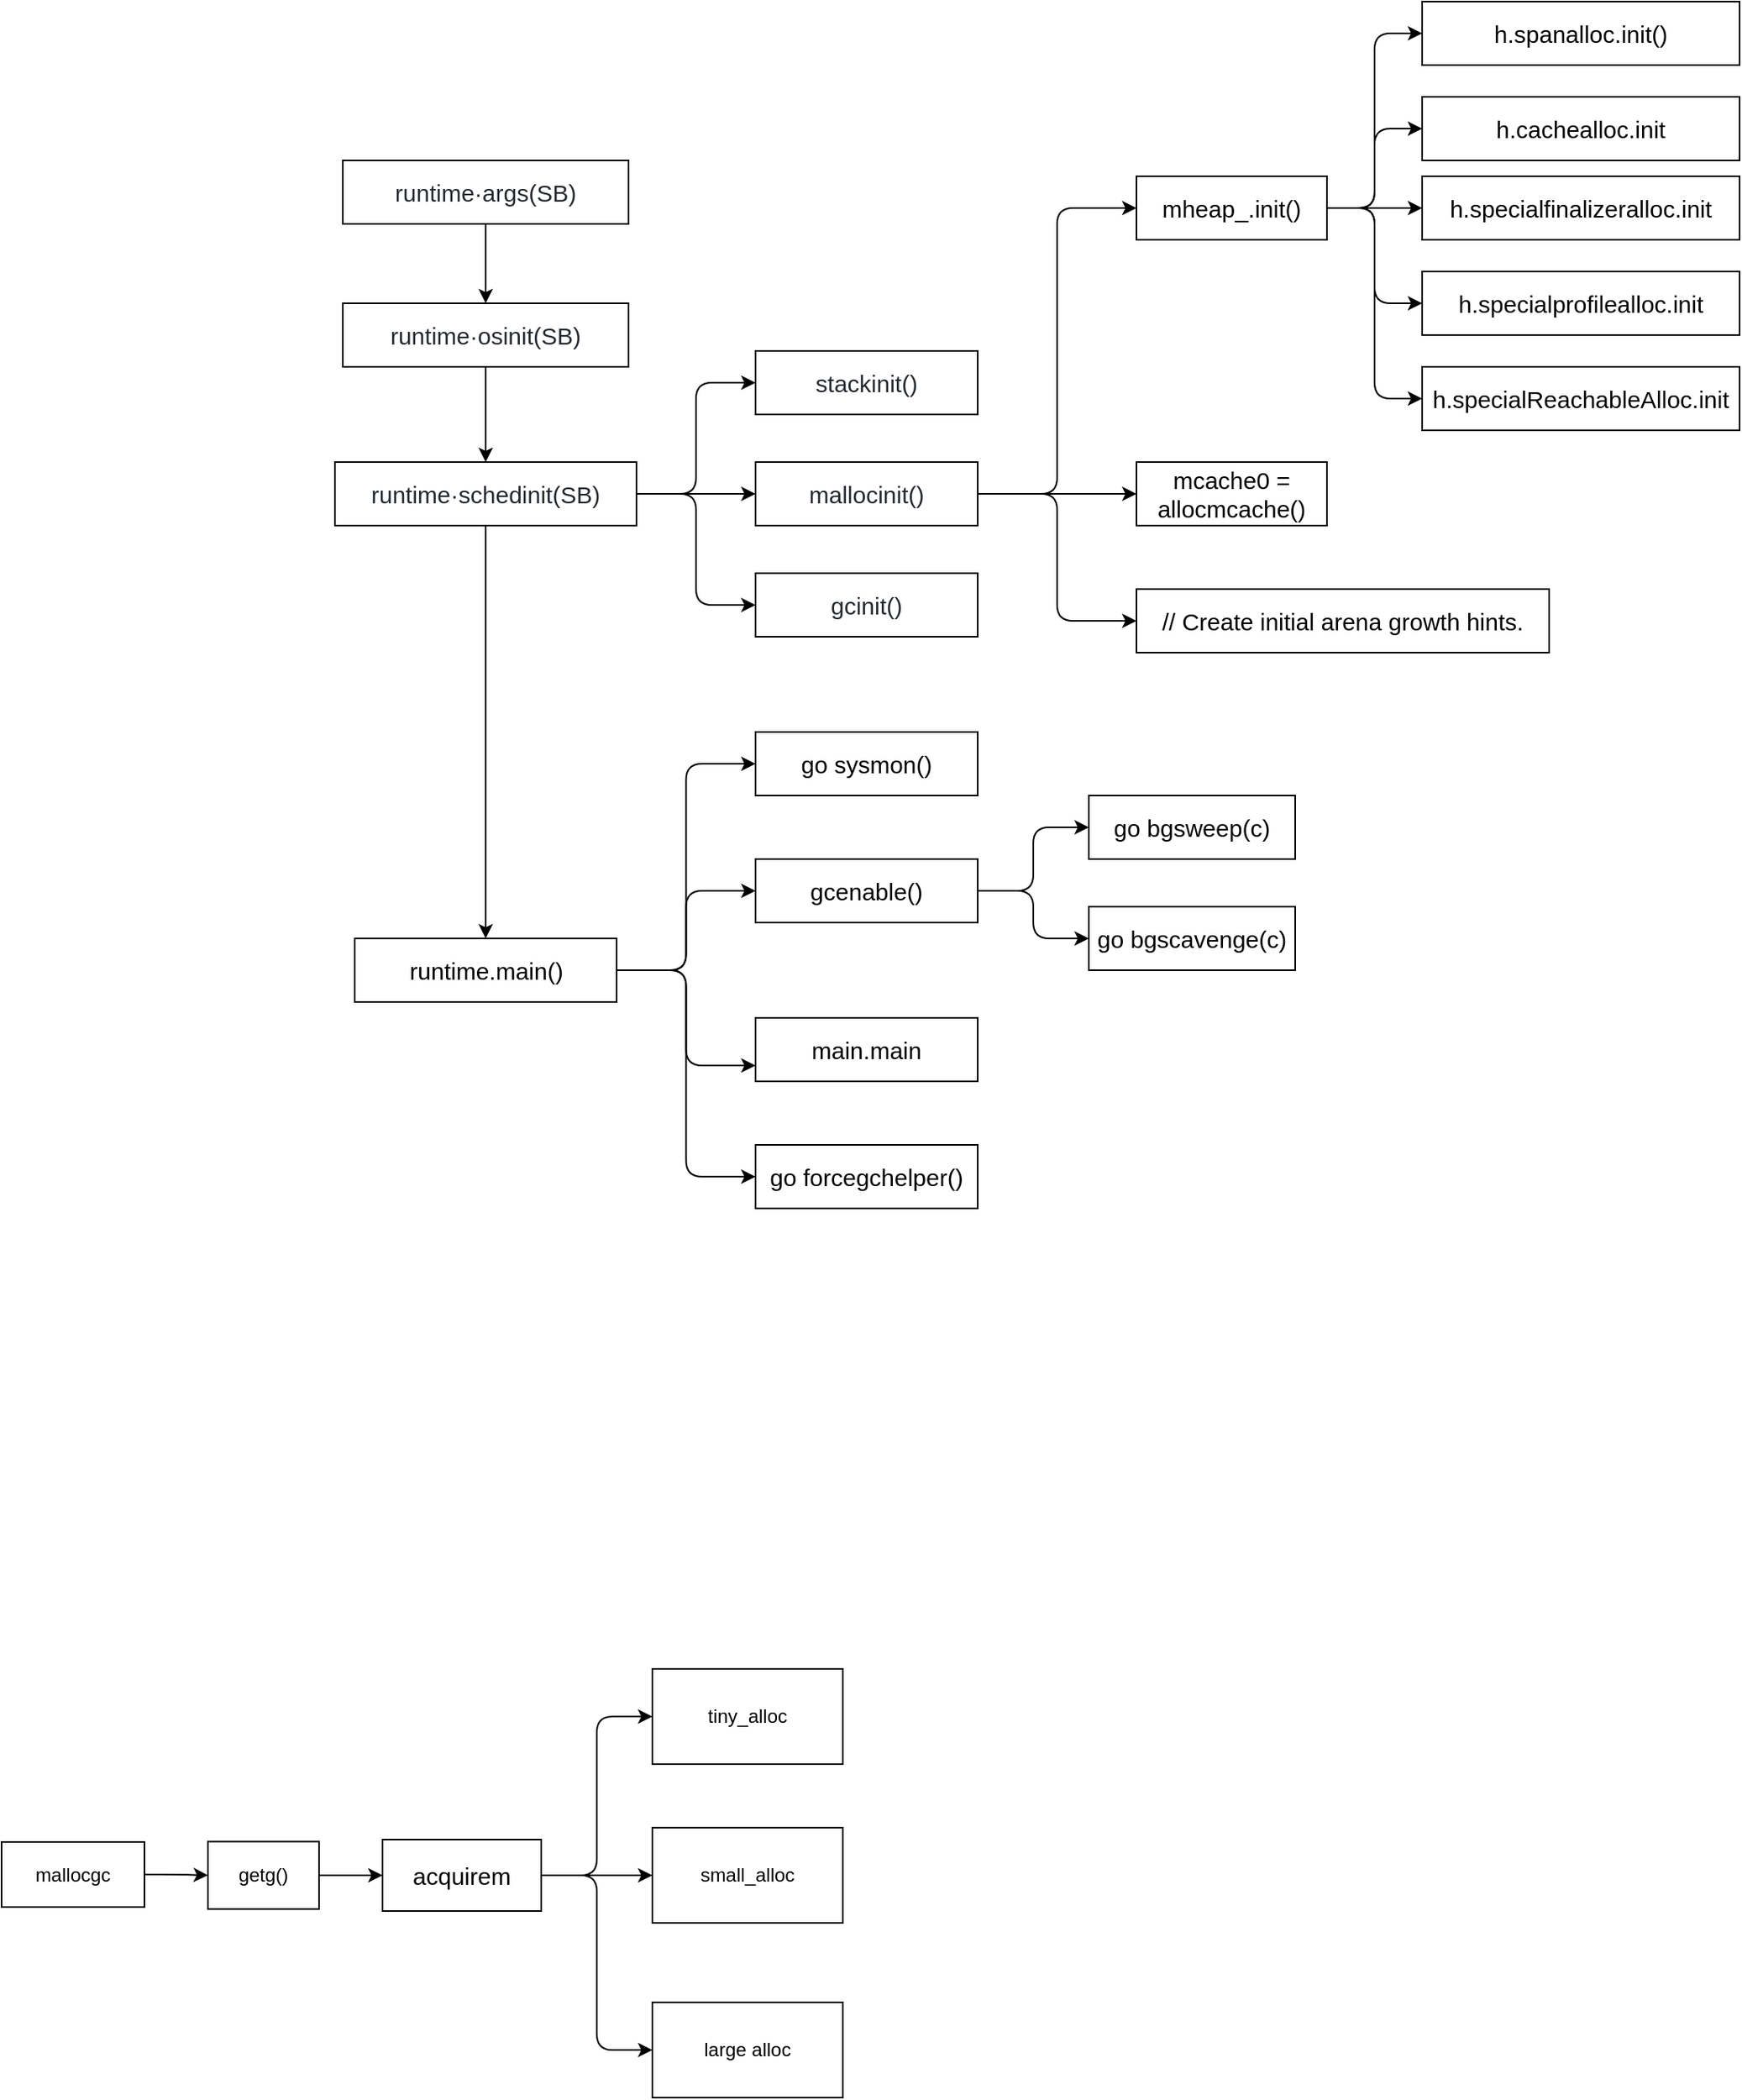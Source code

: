 <mxfile version="20.8.20" type="github" pages="2">
  <diagram name="bootstrap" id="98oqeY-ITSY8djm6jebU">
    <mxGraphModel dx="1187" dy="760" grid="1" gridSize="10" guides="1" tooltips="1" connect="1" arrows="1" fold="1" page="1" pageScale="1" pageWidth="3300" pageHeight="4681" math="0" shadow="0">
      <root>
        <mxCell id="0" />
        <mxCell id="1" parent="0" />
        <mxCell id="ukLHQ4DrEaLfvIWiOJtH-3" style="edgeStyle=orthogonalEdgeStyle;rounded=0;orthogonalLoop=1;jettySize=auto;html=1;exitX=0.5;exitY=1;exitDx=0;exitDy=0;fontFamily=Helvetica;fontSize=15;" parent="1" source="ukLHQ4DrEaLfvIWiOJtH-1" target="ukLHQ4DrEaLfvIWiOJtH-2" edge="1">
          <mxGeometry relative="1" as="geometry" />
        </mxCell>
        <mxCell id="ukLHQ4DrEaLfvIWiOJtH-1" value="&lt;div style=&quot;box-sizing: border-box; font-size: 15px; margin-top: 0px; margin-bottom: 0px; overflow-wrap: normal; padding: 16px; overflow: auto; line-height: 1.45; background-color: var(--color-canvas-subtle); border-radius: 6px; word-break: normal; color: rgb(36, 41, 47); text-align: start;&quot;&gt;runtime·&lt;span style=&quot;box-sizing: border-box; font-size: 15px;&quot; class=&quot;pl-s1&quot;&gt;args&lt;/span&gt;(&lt;span style=&quot;box-sizing: border-box; font-size: 15px;&quot; class=&quot;pl-s1&quot;&gt;SB&lt;/span&gt;)&lt;/div&gt;" style="rounded=0;whiteSpace=wrap;html=1;fontFamily=Helvetica;fontSize=15;" parent="1" vertex="1">
          <mxGeometry x="295" y="350" width="180" height="40" as="geometry" />
        </mxCell>
        <mxCell id="ukLHQ4DrEaLfvIWiOJtH-5" style="edgeStyle=orthogonalEdgeStyle;rounded=0;orthogonalLoop=1;jettySize=auto;html=1;exitX=0.5;exitY=1;exitDx=0;exitDy=0;fontFamily=Helvetica;fontSize=15;" parent="1" source="ukLHQ4DrEaLfvIWiOJtH-2" target="ukLHQ4DrEaLfvIWiOJtH-4" edge="1">
          <mxGeometry relative="1" as="geometry" />
        </mxCell>
        <mxCell id="ukLHQ4DrEaLfvIWiOJtH-2" value="&lt;div style=&quot;box-sizing: border-box; font-size: 15px; margin-top: 0px; margin-bottom: 0px; overflow-wrap: normal; padding: 16px; overflow: auto; line-height: 1.45; background-color: var(--color-canvas-subtle); border-radius: 6px; word-break: normal; color: rgb(36, 41, 47); text-align: start;&quot;&gt;runtime·&lt;span style=&quot;box-sizing: border-box; font-size: 15px;&quot; class=&quot;pl-s1&quot;&gt;osinit&lt;/span&gt;(&lt;span style=&quot;box-sizing: border-box; font-size: 15px;&quot; class=&quot;pl-s1&quot;&gt;SB&lt;/span&gt;)&lt;/div&gt;" style="rounded=0;whiteSpace=wrap;html=1;fontFamily=Helvetica;fontSize=15;" parent="1" vertex="1">
          <mxGeometry x="295" y="440" width="180" height="40" as="geometry" />
        </mxCell>
        <mxCell id="ukLHQ4DrEaLfvIWiOJtH-9" style="edgeStyle=orthogonalEdgeStyle;rounded=1;orthogonalLoop=1;jettySize=auto;html=1;exitX=1;exitY=0.5;exitDx=0;exitDy=0;entryX=0;entryY=0.5;entryDx=0;entryDy=0;fontFamily=Helvetica;fontSize=15;" parent="1" source="ukLHQ4DrEaLfvIWiOJtH-4" target="ukLHQ4DrEaLfvIWiOJtH-6" edge="1">
          <mxGeometry relative="1" as="geometry" />
        </mxCell>
        <mxCell id="ukLHQ4DrEaLfvIWiOJtH-10" style="edgeStyle=orthogonalEdgeStyle;rounded=1;orthogonalLoop=1;jettySize=auto;html=1;exitX=1;exitY=0.5;exitDx=0;exitDy=0;entryX=0;entryY=0.5;entryDx=0;entryDy=0;fontFamily=Helvetica;fontSize=15;" parent="1" source="ukLHQ4DrEaLfvIWiOJtH-4" target="ukLHQ4DrEaLfvIWiOJtH-7" edge="1">
          <mxGeometry relative="1" as="geometry" />
        </mxCell>
        <mxCell id="ukLHQ4DrEaLfvIWiOJtH-11" style="edgeStyle=orthogonalEdgeStyle;rounded=1;orthogonalLoop=1;jettySize=auto;html=1;exitX=1;exitY=0.5;exitDx=0;exitDy=0;entryX=0;entryY=0.5;entryDx=0;entryDy=0;fontFamily=Helvetica;fontSize=15;" parent="1" source="ukLHQ4DrEaLfvIWiOJtH-4" target="ukLHQ4DrEaLfvIWiOJtH-8" edge="1">
          <mxGeometry relative="1" as="geometry" />
        </mxCell>
        <mxCell id="ukLHQ4DrEaLfvIWiOJtH-13" style="edgeStyle=orthogonalEdgeStyle;rounded=1;orthogonalLoop=1;jettySize=auto;html=1;exitX=0.5;exitY=1;exitDx=0;exitDy=0;fontFamily=Helvetica;fontSize=15;" parent="1" source="ukLHQ4DrEaLfvIWiOJtH-4" target="ukLHQ4DrEaLfvIWiOJtH-12" edge="1">
          <mxGeometry relative="1" as="geometry" />
        </mxCell>
        <mxCell id="ukLHQ4DrEaLfvIWiOJtH-4" value="&lt;div style=&quot;box-sizing: border-box; font-size: 15px; margin-top: 0px; margin-bottom: 0px; overflow-wrap: normal; padding: 16px; overflow: auto; line-height: 1.45; background-color: var(--color-canvas-subtle); border-radius: 6px; word-break: normal; color: rgb(36, 41, 47); text-align: start;&quot;&gt;runtime·&lt;span style=&quot;box-sizing: border-box; font-size: 15px;&quot; class=&quot;pl-s1&quot;&gt;schedinit&lt;/span&gt;(&lt;span style=&quot;box-sizing: border-box; font-size: 15px;&quot; class=&quot;pl-s1&quot;&gt;SB&lt;/span&gt;)&lt;/div&gt;" style="rounded=0;whiteSpace=wrap;html=1;fontFamily=Helvetica;fontSize=15;" parent="1" vertex="1">
          <mxGeometry x="290" y="540" width="190" height="40" as="geometry" />
        </mxCell>
        <mxCell id="ukLHQ4DrEaLfvIWiOJtH-6" value="&lt;div style=&quot;box-sizing: border-box; font-size: 15px; margin-top: 0px; margin-bottom: 0px; overflow-wrap: normal; padding: 16px; overflow: auto; line-height: 1.45; background-color: var(--color-canvas-subtle); border-radius: 6px; word-break: normal; color: rgb(36, 41, 47); text-align: start;&quot;&gt;stackinit()&lt;/div&gt;" style="rounded=0;whiteSpace=wrap;html=1;fontFamily=Helvetica;fontSize=15;" parent="1" vertex="1">
          <mxGeometry x="555" y="470" width="140" height="40" as="geometry" />
        </mxCell>
        <mxCell id="w-b6oycnFhFjx-EteENA-2" style="edgeStyle=orthogonalEdgeStyle;rounded=1;orthogonalLoop=1;jettySize=auto;html=1;exitX=1;exitY=0.5;exitDx=0;exitDy=0;entryX=0;entryY=0.5;entryDx=0;entryDy=0;fontFamily=Helvetica;fontSize=15;" parent="1" source="ukLHQ4DrEaLfvIWiOJtH-7" target="w-b6oycnFhFjx-EteENA-1" edge="1">
          <mxGeometry relative="1" as="geometry" />
        </mxCell>
        <mxCell id="w-b6oycnFhFjx-EteENA-4" style="edgeStyle=orthogonalEdgeStyle;rounded=1;orthogonalLoop=1;jettySize=auto;html=1;exitX=1;exitY=0.5;exitDx=0;exitDy=0;entryX=0;entryY=0.5;entryDx=0;entryDy=0;fontFamily=Helvetica;fontSize=15;" parent="1" source="ukLHQ4DrEaLfvIWiOJtH-7" target="w-b6oycnFhFjx-EteENA-3" edge="1">
          <mxGeometry relative="1" as="geometry" />
        </mxCell>
        <mxCell id="w-b6oycnFhFjx-EteENA-6" style="edgeStyle=orthogonalEdgeStyle;rounded=1;orthogonalLoop=1;jettySize=auto;html=1;exitX=1;exitY=0.5;exitDx=0;exitDy=0;entryX=0;entryY=0.5;entryDx=0;entryDy=0;fontFamily=Helvetica;fontSize=15;" parent="1" source="ukLHQ4DrEaLfvIWiOJtH-7" target="w-b6oycnFhFjx-EteENA-5" edge="1">
          <mxGeometry relative="1" as="geometry" />
        </mxCell>
        <mxCell id="ukLHQ4DrEaLfvIWiOJtH-7" value="&lt;div style=&quot;box-sizing: border-box; font-size: 15px; margin-top: 0px; margin-bottom: 0px; overflow-wrap: normal; padding: 16px; overflow: auto; line-height: 1.45; background-color: var(--color-canvas-subtle); border-radius: 6px; word-break: normal; color: rgb(36, 41, 47); text-align: start;&quot;&gt;&lt;div style=&quot;box-sizing: border-box; margin-top: 0px; margin-bottom: 0px; overflow-wrap: normal; padding: 16px; overflow: auto; line-height: 1.45; background-color: var(--color-canvas-subtle); border-radius: 6px; word-break: normal; font-size: 15px;&quot;&gt;mallocinit()&lt;/div&gt;&lt;/div&gt;" style="rounded=0;whiteSpace=wrap;html=1;fontFamily=Helvetica;fontSize=15;" parent="1" vertex="1">
          <mxGeometry x="555" y="540" width="140" height="40" as="geometry" />
        </mxCell>
        <mxCell id="ukLHQ4DrEaLfvIWiOJtH-8" value="&lt;div style=&quot;box-sizing: border-box; font-size: 15px; margin-top: 0px; margin-bottom: 0px; overflow-wrap: normal; padding: 16px; overflow: auto; line-height: 1.45; background-color: var(--color-canvas-subtle); border-radius: 6px; word-break: normal; color: rgb(36, 41, 47); text-align: start;&quot;&gt;&lt;div style=&quot;box-sizing: border-box; margin-top: 0px; margin-bottom: 0px; overflow-wrap: normal; padding: 16px; overflow: auto; line-height: 1.45; background-color: var(--color-canvas-subtle); border-radius: 6px; word-break: normal; font-size: 15px;&quot;&gt;gcinit()&lt;/div&gt;&lt;/div&gt;" style="rounded=0;whiteSpace=wrap;html=1;fontFamily=Helvetica;fontSize=15;" parent="1" vertex="1">
          <mxGeometry x="555" y="610" width="140" height="40" as="geometry" />
        </mxCell>
        <mxCell id="ukLHQ4DrEaLfvIWiOJtH-15" style="edgeStyle=orthogonalEdgeStyle;rounded=1;orthogonalLoop=1;jettySize=auto;html=1;exitX=1;exitY=0.5;exitDx=0;exitDy=0;entryX=0;entryY=0.5;entryDx=0;entryDy=0;fontFamily=Helvetica;fontSize=15;" parent="1" source="ukLHQ4DrEaLfvIWiOJtH-12" target="ukLHQ4DrEaLfvIWiOJtH-14" edge="1">
          <mxGeometry relative="1" as="geometry" />
        </mxCell>
        <mxCell id="ukLHQ4DrEaLfvIWiOJtH-17" style="edgeStyle=orthogonalEdgeStyle;rounded=1;orthogonalLoop=1;jettySize=auto;html=1;exitX=1;exitY=0.5;exitDx=0;exitDy=0;entryX=0;entryY=0.5;entryDx=0;entryDy=0;fontFamily=Helvetica;fontSize=15;" parent="1" source="ukLHQ4DrEaLfvIWiOJtH-12" target="ukLHQ4DrEaLfvIWiOJtH-16" edge="1">
          <mxGeometry relative="1" as="geometry" />
        </mxCell>
        <mxCell id="ukLHQ4DrEaLfvIWiOJtH-19" style="edgeStyle=orthogonalEdgeStyle;rounded=1;orthogonalLoop=1;jettySize=auto;html=1;exitX=1;exitY=0.5;exitDx=0;exitDy=0;entryX=0;entryY=0.5;entryDx=0;entryDy=0;fontFamily=Helvetica;fontSize=15;" parent="1" source="ukLHQ4DrEaLfvIWiOJtH-12" target="ukLHQ4DrEaLfvIWiOJtH-18" edge="1">
          <mxGeometry relative="1" as="geometry" />
        </mxCell>
        <mxCell id="ukLHQ4DrEaLfvIWiOJtH-25" style="edgeStyle=orthogonalEdgeStyle;rounded=1;orthogonalLoop=1;jettySize=auto;html=1;exitX=1;exitY=0.5;exitDx=0;exitDy=0;entryX=0;entryY=0.75;entryDx=0;entryDy=0;fontFamily=Helvetica;fontSize=15;" parent="1" source="ukLHQ4DrEaLfvIWiOJtH-12" target="ukLHQ4DrEaLfvIWiOJtH-24" edge="1">
          <mxGeometry relative="1" as="geometry" />
        </mxCell>
        <mxCell id="ukLHQ4DrEaLfvIWiOJtH-12" value="runtime.main()" style="rounded=0;whiteSpace=wrap;html=1;fontFamily=Helvetica;fontSize=15;" parent="1" vertex="1">
          <mxGeometry x="302.5" y="840" width="165" height="40" as="geometry" />
        </mxCell>
        <mxCell id="ukLHQ4DrEaLfvIWiOJtH-21" style="edgeStyle=orthogonalEdgeStyle;rounded=1;orthogonalLoop=1;jettySize=auto;html=1;exitX=1;exitY=0.5;exitDx=0;exitDy=0;entryX=0;entryY=0.5;entryDx=0;entryDy=0;fontFamily=Helvetica;fontSize=15;" parent="1" source="ukLHQ4DrEaLfvIWiOJtH-14" target="ukLHQ4DrEaLfvIWiOJtH-20" edge="1">
          <mxGeometry relative="1" as="geometry" />
        </mxCell>
        <mxCell id="ukLHQ4DrEaLfvIWiOJtH-23" style="edgeStyle=orthogonalEdgeStyle;rounded=1;orthogonalLoop=1;jettySize=auto;html=1;exitX=1;exitY=0.5;exitDx=0;exitDy=0;entryX=0;entryY=0.5;entryDx=0;entryDy=0;fontFamily=Helvetica;fontSize=15;" parent="1" source="ukLHQ4DrEaLfvIWiOJtH-14" target="ukLHQ4DrEaLfvIWiOJtH-22" edge="1">
          <mxGeometry relative="1" as="geometry" />
        </mxCell>
        <mxCell id="ukLHQ4DrEaLfvIWiOJtH-14" value="gcenable()" style="rounded=0;whiteSpace=wrap;html=1;fontFamily=Helvetica;fontSize=15;" parent="1" vertex="1">
          <mxGeometry x="555" y="790" width="140" height="40" as="geometry" />
        </mxCell>
        <mxCell id="ukLHQ4DrEaLfvIWiOJtH-16" value="go sysmon()" style="rounded=0;whiteSpace=wrap;html=1;fontFamily=Helvetica;fontSize=15;" parent="1" vertex="1">
          <mxGeometry x="555" y="710" width="140" height="40" as="geometry" />
        </mxCell>
        <mxCell id="ukLHQ4DrEaLfvIWiOJtH-18" value="go forcegchelper()" style="rounded=0;whiteSpace=wrap;html=1;fontFamily=Helvetica;fontSize=15;" parent="1" vertex="1">
          <mxGeometry x="555" y="970" width="140" height="40" as="geometry" />
        </mxCell>
        <mxCell id="ukLHQ4DrEaLfvIWiOJtH-20" value="go bgsweep(c)" style="rounded=0;whiteSpace=wrap;html=1;fontFamily=Helvetica;fontSize=15;" parent="1" vertex="1">
          <mxGeometry x="765" y="750" width="130" height="40" as="geometry" />
        </mxCell>
        <mxCell id="ukLHQ4DrEaLfvIWiOJtH-22" value="go bgscavenge(c)" style="rounded=0;whiteSpace=wrap;html=1;fontFamily=Helvetica;fontSize=15;" parent="1" vertex="1">
          <mxGeometry x="765" y="820" width="130" height="40" as="geometry" />
        </mxCell>
        <mxCell id="ukLHQ4DrEaLfvIWiOJtH-24" value="main.main" style="rounded=0;whiteSpace=wrap;html=1;fontFamily=Helvetica;fontSize=15;" parent="1" vertex="1">
          <mxGeometry x="555" y="890" width="140" height="40" as="geometry" />
        </mxCell>
        <mxCell id="w-b6oycnFhFjx-EteENA-13" style="edgeStyle=orthogonalEdgeStyle;rounded=1;orthogonalLoop=1;jettySize=auto;html=1;exitX=1;exitY=0.5;exitDx=0;exitDy=0;entryX=0;entryY=0.5;entryDx=0;entryDy=0;fontFamily=Helvetica;fontSize=15;" parent="1" source="w-b6oycnFhFjx-EteENA-1" target="w-b6oycnFhFjx-EteENA-7" edge="1">
          <mxGeometry relative="1" as="geometry" />
        </mxCell>
        <mxCell id="w-b6oycnFhFjx-EteENA-14" style="edgeStyle=orthogonalEdgeStyle;rounded=1;orthogonalLoop=1;jettySize=auto;html=1;exitX=1;exitY=0.5;exitDx=0;exitDy=0;entryX=0;entryY=0.5;entryDx=0;entryDy=0;fontFamily=Helvetica;fontSize=15;" parent="1" source="w-b6oycnFhFjx-EteENA-1" target="w-b6oycnFhFjx-EteENA-9" edge="1">
          <mxGeometry relative="1" as="geometry" />
        </mxCell>
        <mxCell id="w-b6oycnFhFjx-EteENA-15" style="edgeStyle=orthogonalEdgeStyle;rounded=1;orthogonalLoop=1;jettySize=auto;html=1;exitX=1;exitY=0.5;exitDx=0;exitDy=0;entryX=0;entryY=0.5;entryDx=0;entryDy=0;fontFamily=Helvetica;fontSize=15;" parent="1" source="w-b6oycnFhFjx-EteENA-1" target="w-b6oycnFhFjx-EteENA-10" edge="1">
          <mxGeometry relative="1" as="geometry" />
        </mxCell>
        <mxCell id="w-b6oycnFhFjx-EteENA-16" style="edgeStyle=orthogonalEdgeStyle;rounded=1;orthogonalLoop=1;jettySize=auto;html=1;exitX=1;exitY=0.5;exitDx=0;exitDy=0;entryX=0;entryY=0.5;entryDx=0;entryDy=0;fontFamily=Helvetica;fontSize=15;" parent="1" source="w-b6oycnFhFjx-EteENA-1" target="w-b6oycnFhFjx-EteENA-11" edge="1">
          <mxGeometry relative="1" as="geometry" />
        </mxCell>
        <mxCell id="w-b6oycnFhFjx-EteENA-17" style="edgeStyle=orthogonalEdgeStyle;rounded=1;orthogonalLoop=1;jettySize=auto;html=1;exitX=1;exitY=0.5;exitDx=0;exitDy=0;entryX=0;entryY=0.5;entryDx=0;entryDy=0;fontFamily=Helvetica;fontSize=15;" parent="1" source="w-b6oycnFhFjx-EteENA-1" target="w-b6oycnFhFjx-EteENA-12" edge="1">
          <mxGeometry relative="1" as="geometry" />
        </mxCell>
        <mxCell id="w-b6oycnFhFjx-EteENA-1" value="mheap_.init()" style="rounded=0;whiteSpace=wrap;html=1;fontFamily=Helvetica;fontSize=15;" parent="1" vertex="1">
          <mxGeometry x="795" y="360" width="120" height="40" as="geometry" />
        </mxCell>
        <mxCell id="w-b6oycnFhFjx-EteENA-3" value="mcache0 = allocmcache()" style="rounded=0;whiteSpace=wrap;html=1;fontFamily=Helvetica;fontSize=15;" parent="1" vertex="1">
          <mxGeometry x="795" y="540" width="120" height="40" as="geometry" />
        </mxCell>
        <mxCell id="w-b6oycnFhFjx-EteENA-5" value="// Create initial arena growth hints." style="rounded=0;whiteSpace=wrap;html=1;fontFamily=Helvetica;fontSize=15;" parent="1" vertex="1">
          <mxGeometry x="795" y="620" width="260" height="40" as="geometry" />
        </mxCell>
        <mxCell id="w-b6oycnFhFjx-EteENA-7" value="h.spanalloc.init()" style="rounded=0;whiteSpace=wrap;html=1;fontFamily=Helvetica;fontSize=15;" parent="1" vertex="1">
          <mxGeometry x="975" y="250" width="200" height="40" as="geometry" />
        </mxCell>
        <mxCell id="w-b6oycnFhFjx-EteENA-9" value="h.cachealloc.init" style="rounded=0;whiteSpace=wrap;html=1;fontFamily=Helvetica;fontSize=15;" parent="1" vertex="1">
          <mxGeometry x="975" y="310" width="200" height="40" as="geometry" />
        </mxCell>
        <mxCell id="w-b6oycnFhFjx-EteENA-10" value="h.specialfinalizeralloc.init" style="rounded=0;whiteSpace=wrap;html=1;fontFamily=Helvetica;fontSize=15;" parent="1" vertex="1">
          <mxGeometry x="975" y="360" width="200" height="40" as="geometry" />
        </mxCell>
        <mxCell id="w-b6oycnFhFjx-EteENA-11" value="h.specialprofilealloc.init" style="rounded=0;whiteSpace=wrap;html=1;fontFamily=Helvetica;fontSize=15;" parent="1" vertex="1">
          <mxGeometry x="975" y="420" width="200" height="40" as="geometry" />
        </mxCell>
        <mxCell id="w-b6oycnFhFjx-EteENA-12" value="h.specialReachableAlloc.init" style="rounded=0;whiteSpace=wrap;html=1;fontFamily=Helvetica;fontSize=15;" parent="1" vertex="1">
          <mxGeometry x="975" y="480" width="200" height="40" as="geometry" />
        </mxCell>
        <mxCell id="xoypzemuYQbfgH8EkrkG-2" style="edgeStyle=orthogonalEdgeStyle;rounded=1;orthogonalLoop=1;jettySize=auto;html=1;exitX=1;exitY=0.5;exitDx=0;exitDy=0;entryX=0;entryY=0.5;entryDx=0;entryDy=0;" edge="1" parent="1" source="w-b6oycnFhFjx-EteENA-18" target="xoypzemuYQbfgH8EkrkG-1">
          <mxGeometry relative="1" as="geometry" />
        </mxCell>
        <mxCell id="xoypzemuYQbfgH8EkrkG-4" style="edgeStyle=orthogonalEdgeStyle;rounded=1;orthogonalLoop=1;jettySize=auto;html=1;exitX=1;exitY=0.5;exitDx=0;exitDy=0;entryX=0;entryY=0.5;entryDx=0;entryDy=0;" edge="1" parent="1" source="w-b6oycnFhFjx-EteENA-18" target="xoypzemuYQbfgH8EkrkG-3">
          <mxGeometry relative="1" as="geometry" />
        </mxCell>
        <mxCell id="xoypzemuYQbfgH8EkrkG-6" style="edgeStyle=orthogonalEdgeStyle;rounded=1;orthogonalLoop=1;jettySize=auto;html=1;exitX=1;exitY=0.5;exitDx=0;exitDy=0;entryX=0;entryY=0.5;entryDx=0;entryDy=0;" edge="1" parent="1" source="w-b6oycnFhFjx-EteENA-18" target="xoypzemuYQbfgH8EkrkG-5">
          <mxGeometry relative="1" as="geometry" />
        </mxCell>
        <mxCell id="w-b6oycnFhFjx-EteENA-18" value="acquirem" style="rounded=0;whiteSpace=wrap;html=1;fontFamily=Helvetica;fontSize=15;" parent="1" vertex="1">
          <mxGeometry x="320" y="1407.5" width="100" height="45" as="geometry" />
        </mxCell>
        <mxCell id="xoypzemuYQbfgH8EkrkG-1" value="tiny_alloc" style="rounded=0;whiteSpace=wrap;html=1;" vertex="1" parent="1">
          <mxGeometry x="490" y="1300" width="120" height="60" as="geometry" />
        </mxCell>
        <mxCell id="xoypzemuYQbfgH8EkrkG-3" value="small_alloc" style="rounded=0;whiteSpace=wrap;html=1;" vertex="1" parent="1">
          <mxGeometry x="490" y="1400" width="120" height="60" as="geometry" />
        </mxCell>
        <mxCell id="xoypzemuYQbfgH8EkrkG-5" value="large alloc" style="rounded=0;whiteSpace=wrap;html=1;" vertex="1" parent="1">
          <mxGeometry x="490" y="1510" width="120" height="60" as="geometry" />
        </mxCell>
        <mxCell id="xoypzemuYQbfgH8EkrkG-8" style="edgeStyle=orthogonalEdgeStyle;rounded=1;orthogonalLoop=1;jettySize=auto;html=1;exitX=1;exitY=0.5;exitDx=0;exitDy=0;entryX=0;entryY=0.5;entryDx=0;entryDy=0;" edge="1" parent="1" source="xoypzemuYQbfgH8EkrkG-7" target="w-b6oycnFhFjx-EteENA-18">
          <mxGeometry relative="1" as="geometry" />
        </mxCell>
        <mxCell id="xoypzemuYQbfgH8EkrkG-7" value="getg()" style="rounded=0;whiteSpace=wrap;html=1;" vertex="1" parent="1">
          <mxGeometry x="210" y="1408.75" width="70" height="42.5" as="geometry" />
        </mxCell>
        <mxCell id="xoypzemuYQbfgH8EkrkG-10" style="edgeStyle=orthogonalEdgeStyle;rounded=1;orthogonalLoop=1;jettySize=auto;html=1;exitX=1;exitY=0.5;exitDx=0;exitDy=0;entryX=0;entryY=0.5;entryDx=0;entryDy=0;" edge="1" parent="1" source="xoypzemuYQbfgH8EkrkG-9" target="xoypzemuYQbfgH8EkrkG-7">
          <mxGeometry relative="1" as="geometry" />
        </mxCell>
        <mxCell id="xoypzemuYQbfgH8EkrkG-9" value="mallocgc" style="rounded=0;whiteSpace=wrap;html=1;" vertex="1" parent="1">
          <mxGeometry x="80" y="1409" width="90" height="41" as="geometry" />
        </mxCell>
      </root>
    </mxGraphModel>
  </diagram>
  <diagram id="McQM-BEmKFoGSzRt-i6x" name="第 2 页">
    <mxGraphModel dx="1306" dy="836" grid="1" gridSize="10" guides="1" tooltips="1" connect="1" arrows="1" fold="1" page="1" pageScale="1" pageWidth="1169" pageHeight="1654" math="0" shadow="0">
      <root>
        <mxCell id="0" />
        <mxCell id="1" parent="0" />
      </root>
    </mxGraphModel>
  </diagram>
</mxfile>
